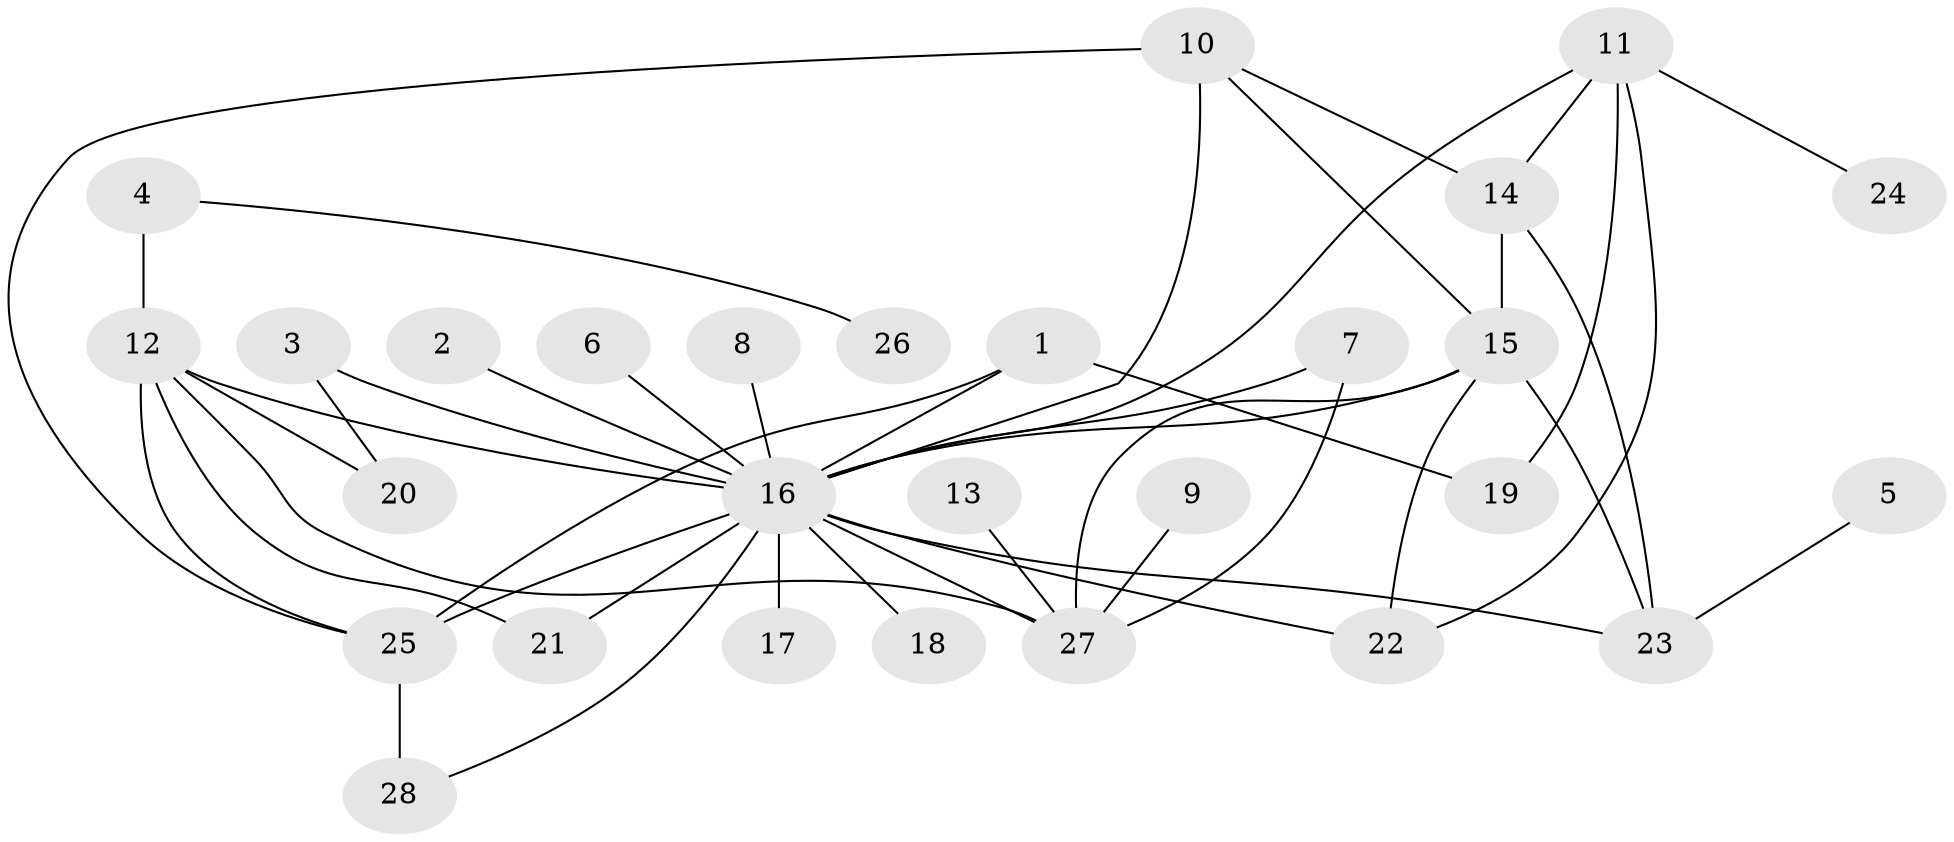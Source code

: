 // original degree distribution, {4: 0.05357142857142857, 22: 0.017857142857142856, 7: 0.017857142857142856, 9: 0.017857142857142856, 3: 0.10714285714285714, 2: 0.30357142857142855, 1: 0.39285714285714285, 6: 0.03571428571428571, 5: 0.03571428571428571, 8: 0.017857142857142856}
// Generated by graph-tools (version 1.1) at 2025/01/03/09/25 03:01:49]
// undirected, 28 vertices, 44 edges
graph export_dot {
graph [start="1"]
  node [color=gray90,style=filled];
  1;
  2;
  3;
  4;
  5;
  6;
  7;
  8;
  9;
  10;
  11;
  12;
  13;
  14;
  15;
  16;
  17;
  18;
  19;
  20;
  21;
  22;
  23;
  24;
  25;
  26;
  27;
  28;
  1 -- 16 [weight=1.0];
  1 -- 19 [weight=1.0];
  1 -- 25 [weight=1.0];
  2 -- 16 [weight=1.0];
  3 -- 16 [weight=1.0];
  3 -- 20 [weight=1.0];
  4 -- 12 [weight=2.0];
  4 -- 26 [weight=1.0];
  5 -- 23 [weight=1.0];
  6 -- 16 [weight=1.0];
  7 -- 16 [weight=1.0];
  7 -- 27 [weight=1.0];
  8 -- 16 [weight=1.0];
  9 -- 27 [weight=1.0];
  10 -- 14 [weight=1.0];
  10 -- 15 [weight=1.0];
  10 -- 16 [weight=1.0];
  10 -- 25 [weight=1.0];
  11 -- 14 [weight=1.0];
  11 -- 16 [weight=1.0];
  11 -- 19 [weight=1.0];
  11 -- 22 [weight=1.0];
  11 -- 24 [weight=1.0];
  12 -- 16 [weight=1.0];
  12 -- 20 [weight=1.0];
  12 -- 21 [weight=1.0];
  12 -- 25 [weight=1.0];
  12 -- 27 [weight=1.0];
  13 -- 27 [weight=1.0];
  14 -- 15 [weight=1.0];
  14 -- 23 [weight=1.0];
  15 -- 16 [weight=1.0];
  15 -- 22 [weight=1.0];
  15 -- 23 [weight=1.0];
  15 -- 27 [weight=1.0];
  16 -- 17 [weight=1.0];
  16 -- 18 [weight=1.0];
  16 -- 21 [weight=1.0];
  16 -- 22 [weight=1.0];
  16 -- 23 [weight=1.0];
  16 -- 25 [weight=2.0];
  16 -- 27 [weight=1.0];
  16 -- 28 [weight=1.0];
  25 -- 28 [weight=2.0];
}
